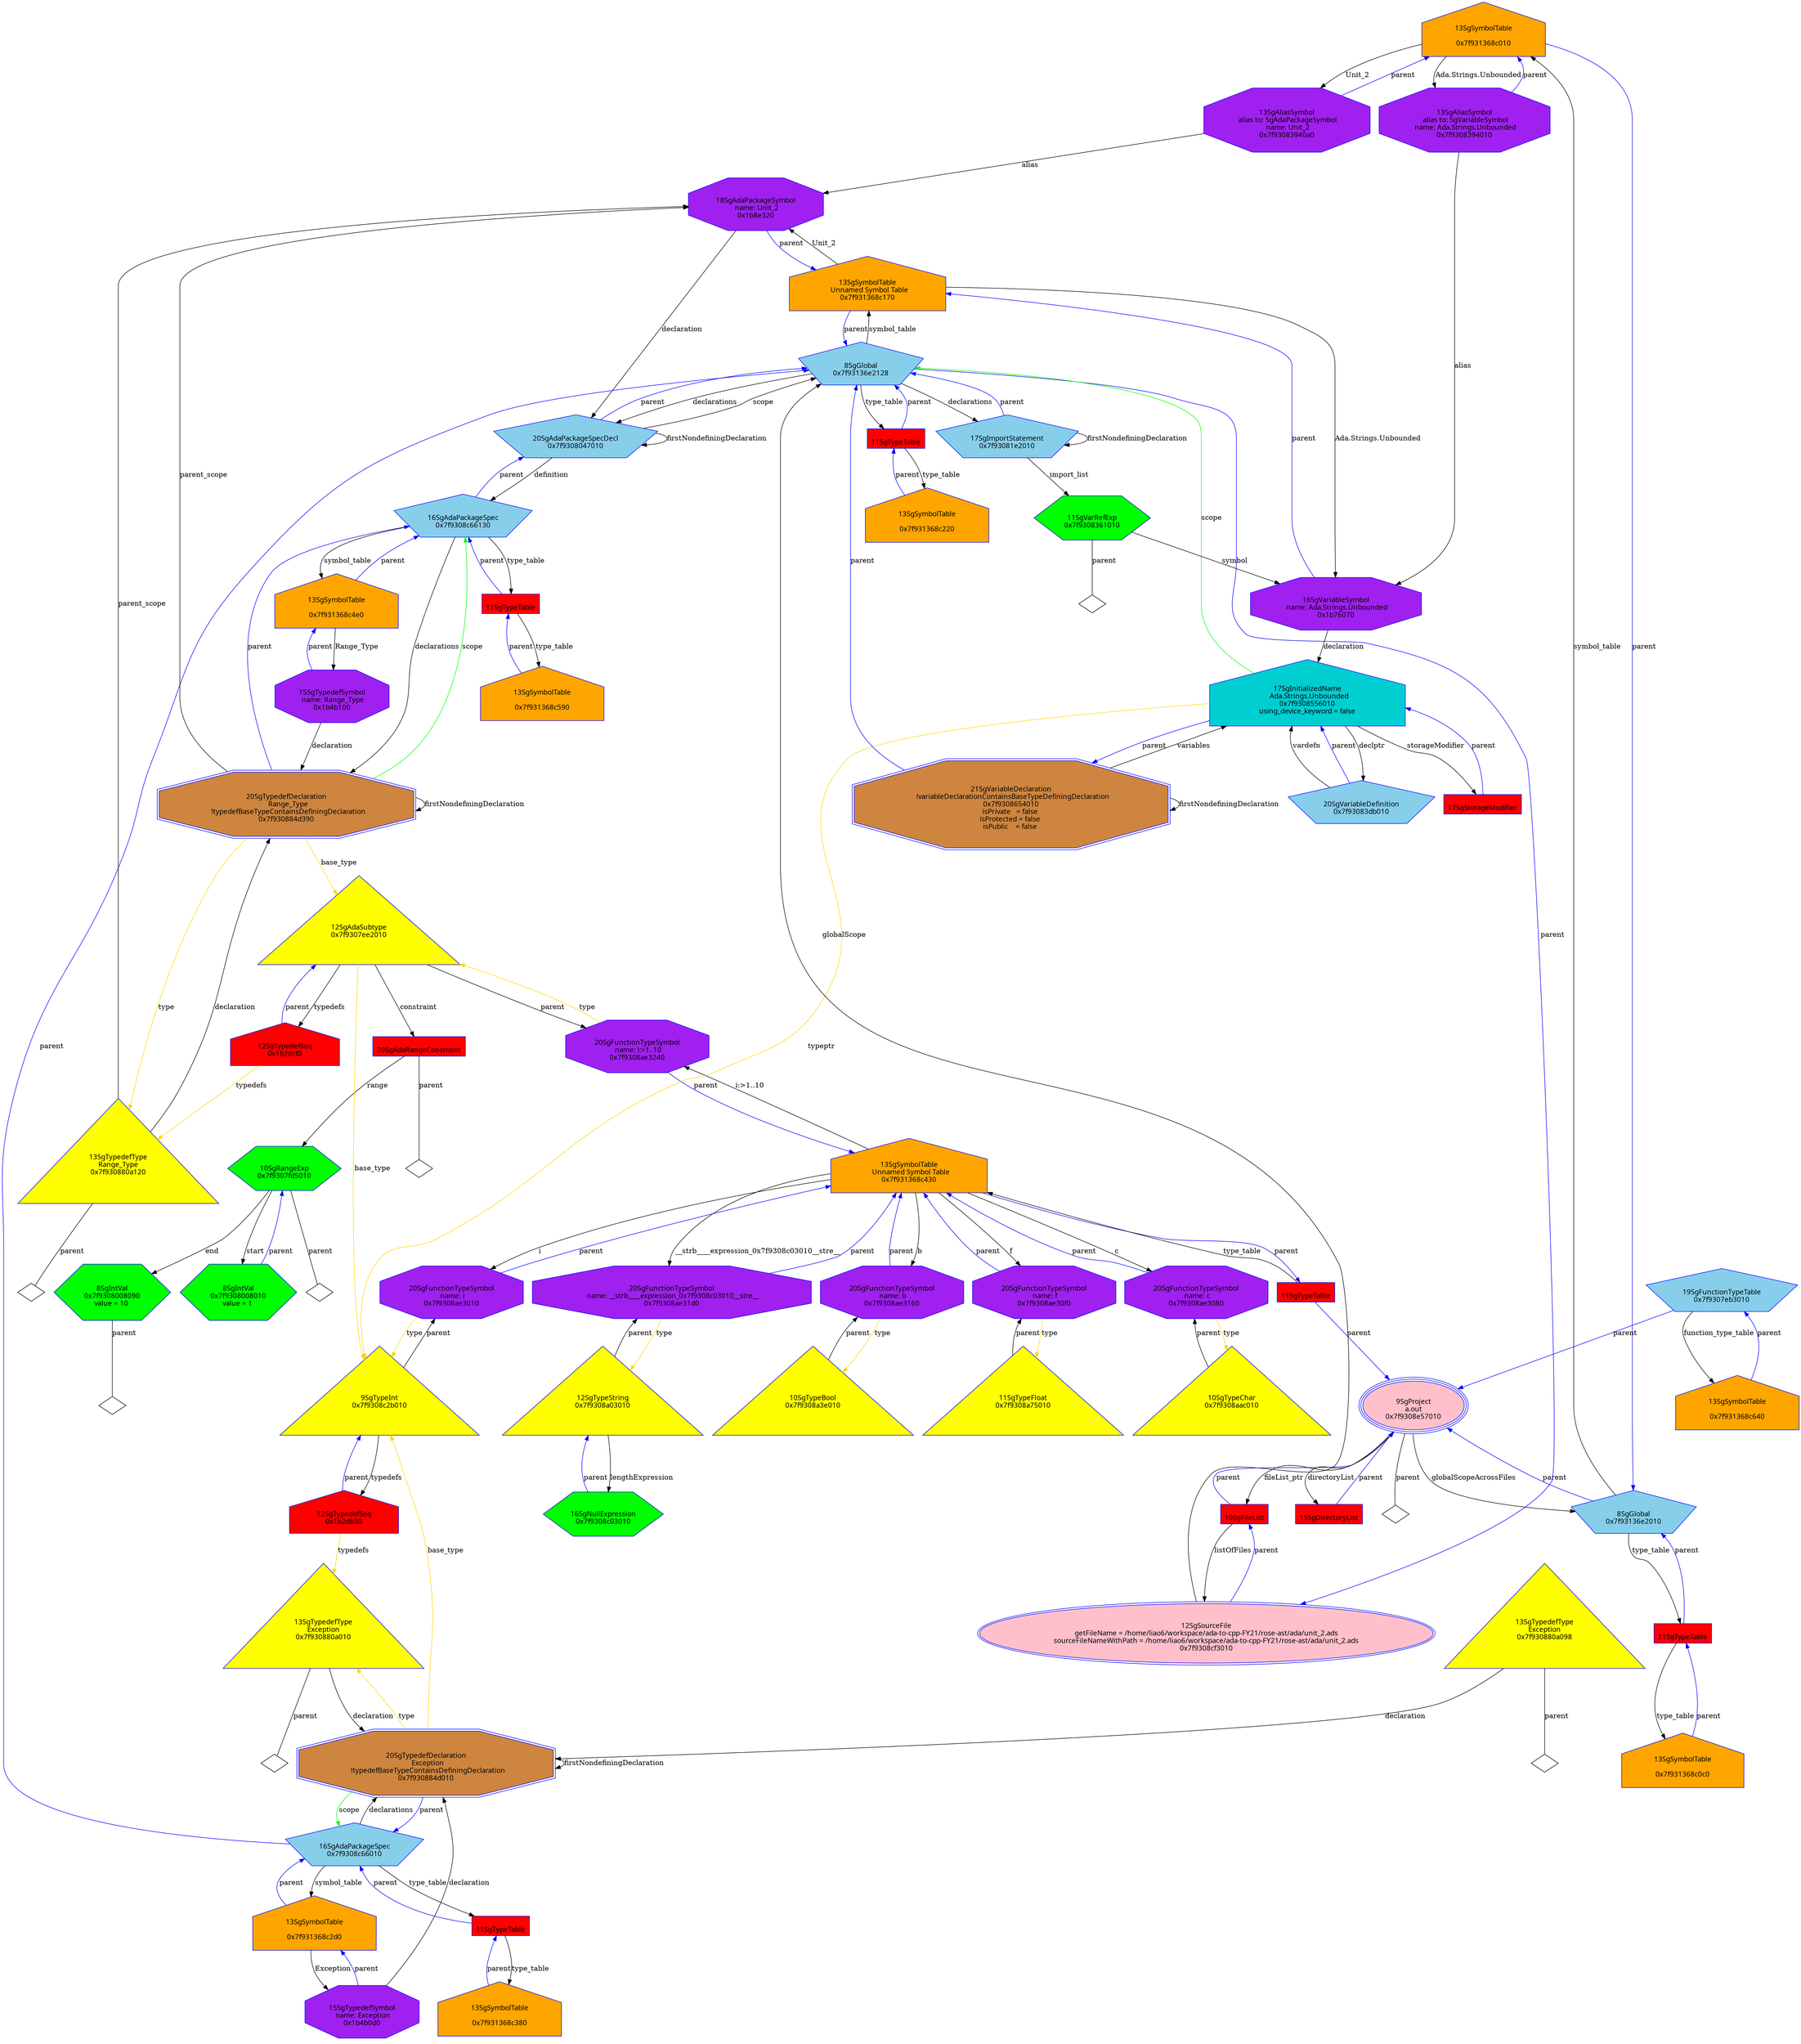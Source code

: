 digraph "Gunit_2.ads.dot" {
"0x7f931368c010"[label="\n13SgSymbolTable\n  \n  0x7f931368c010  " shape=house,regular=0,URL="\N",tooltip="more info at \N",sides=5,peripheries=1,color="blue",fillcolor=orange,fontname="7x13bold",fontcolor=black,style=filled];
"0x7f931368c010" -> "0x7f93083940a0"[label="Unit_2" dir=forward ];
"0x7f931368c010" -> "0x7f9308394010"[label="Ada.Strings.Unbounded" dir=forward ];
"0x7f931368c010" -> "0x7f93136e2010"[label="parent" color="blue" dir=forward ];
"0x7f931368c0c0"[label="\n13SgSymbolTable\n  \n  0x7f931368c0c0  " shape=house,regular=0,URL="\N",tooltip="more info at \N",sides=5,peripheries=1,color="blue",fillcolor=orange,fontname="7x13bold",fontcolor=black,style=filled];
"0x7f931368c0c0" -> "0x1a869c0"[label="parent" color="blue" dir=forward ];
"0x7f931368c170"[label="\n13SgSymbolTable\n  Unnamed Symbol Table\n  0x7f931368c170  " shape=house,regular=0,URL="\N",tooltip="more info at \N",sides=5,peripheries=1,color="blue",fillcolor=orange,fontname="7x13bold",fontcolor=black,style=filled];
"0x7f931368c170" -> "0x1b8e320"[label="Unit_2" dir=forward ];
"0x7f931368c170" -> "0x1b76070"[label="Ada.Strings.Unbounded" dir=forward ];
"0x7f931368c170" -> "0x7f93136e2128"[label="parent" color="blue" dir=forward ];
"0x7f931368c220"[label="\n13SgSymbolTable\n  \n  0x7f931368c220  " shape=house,regular=0,URL="\N",tooltip="more info at \N",sides=5,peripheries=1,color="blue",fillcolor=orange,fontname="7x13bold",fontcolor=black,style=filled];
"0x7f931368c220" -> "0x1a869e8"[label="parent" color="blue" dir=forward ];
"0x7f931368c2d0"[label="\n13SgSymbolTable\n  \n  0x7f931368c2d0  " shape=house,regular=0,URL="\N",tooltip="more info at \N",sides=5,peripheries=1,color="blue",fillcolor=orange,fontname="7x13bold",fontcolor=black,style=filled];
"0x7f931368c2d0" -> "0x1b4b0d0"[label="Exception" dir=forward ];
"0x7f931368c2d0" -> "0x7f9308c66010"[label="parent" color="blue" dir=forward ];
"0x7f931368c380"[label="\n13SgSymbolTable\n  \n  0x7f931368c380  " shape=house,regular=0,URL="\N",tooltip="more info at \N",sides=5,peripheries=1,color="blue",fillcolor=orange,fontname="7x13bold",fontcolor=black,style=filled];
"0x7f931368c380" -> "0x1a86a10"[label="parent" color="blue" dir=forward ];
"0x7f931368c430"[label="\n13SgSymbolTable\n  Unnamed Symbol Table\n  0x7f931368c430  " shape=house,regular=0,URL="\N",tooltip="more info at \N",sides=5,peripheries=1,color="blue",fillcolor=orange,fontname="7x13bold",fontcolor=black,style=filled];
"0x7f931368c430" -> "0x7f9308ae3240"[label="i:>1..10" dir=forward ];
"0x7f931368c430" -> "0x7f9308ae31d0"[label="__strb____expression_0x7f9308c03010__stre__" dir=forward ];
"0x7f931368c430" -> "0x7f9308ae3160"[label="b" dir=forward ];
"0x7f931368c430" -> "0x7f9308ae30f0"[label="f" dir=forward ];
"0x7f931368c430" -> "0x7f9308ae3080"[label="c" dir=forward ];
"0x7f931368c430" -> "0x7f9308ae3010"[label="i" dir=forward ];
"0x7f931368c430" -> "0x1a86a38"[label="parent" color="blue" dir=forward ];
"0x7f931368c4e0"[label="\n13SgSymbolTable\n  \n  0x7f931368c4e0  " shape=house,regular=0,URL="\N",tooltip="more info at \N",sides=5,peripheries=1,color="blue",fillcolor=orange,fontname="7x13bold",fontcolor=black,style=filled];
"0x7f931368c4e0" -> "0x1b4b100"[label="Range_Type" dir=forward ];
"0x7f931368c4e0" -> "0x7f9308c66130"[label="parent" color="blue" dir=forward ];
"0x7f931368c590"[label="\n13SgSymbolTable\n  \n  0x7f931368c590  " shape=house,regular=0,URL="\N",tooltip="more info at \N",sides=5,peripheries=1,color="blue",fillcolor=orange,fontname="7x13bold",fontcolor=black,style=filled];
"0x7f931368c590" -> "0x1a86a60"[label="parent" color="blue" dir=forward ];
"0x7f931368c640"[label="\n13SgSymbolTable\n  \n  0x7f931368c640  " shape=house,regular=0,URL="\N",tooltip="more info at \N",sides=5,peripheries=1,color="blue",fillcolor=orange,fontname="7x13bold",fontcolor=black,style=filled];
"0x7f931368c640" -> "0x7f9307eb3010"[label="parent" color="blue" dir=forward ];
"0x1b627e0"[label="\n17SgStorageModifier" shape=polygon,regular=0,URL="\N",tooltip="more info at \N",sides=4,peripheries=1,color="blue",fillcolor=red,fontname="7x13bold",fontcolor=black,style=filled];
"0x1b627e0" -> "0x7f9308556010"[label="parent" color="blue" dir=forward ];
"0x1ba5a30"[label="\n20SgAdaRangeConstraint" shape=polygon,regular=0,URL="\N",tooltip="more info at \N",sides=4,peripheries=1,color="blue",fillcolor=red,fontname="7x13bold",fontcolor=black,style=filled];
"0x1ba5a30" -> "0x7f9307fd5010"[label="range" dir=forward ];
"0x1ba5a30" -> "0x1ba5a30__parent__null"[label="parent" dir=none ];
"0x1ba5a30__parent__null"[label="" shape=diamond ];
"0x7f9308cf3010"[label="\n12SgSourceFile\n  getFileName = /home/liao6/workspace/ada-to-cpp-FY21/rose-ast/ada/unit_2.ads  \n  sourceFileNameWithPath = /home/liao6/workspace/ada-to-cpp-FY21/rose-ast/ada/unit_2.ads  \n  0x7f9308cf3010  " shape=ellipse,regular=0,URL="\N",tooltip="more info at \N",sides=5,peripheries=2,color="blue",fillcolor=pink,fontname="7x13bold",fontcolor=black,style=filled];
"0x7f9308cf3010" -> "0x7f93136e2128"[label="globalScope" dir=forward ];
"0x7f9308cf3010" -> "0x1a4bf60"[label="parent" color="blue" dir=forward ];
"0x1a4bf60"[label="\n10SgFileList" shape=polygon,regular=0,URL="\N",tooltip="more info at \N",sides=4,peripheries=1,color="blue",fillcolor=red,fontname="7x13bold",fontcolor=black,style=filled];
"0x1a4bf60" -> "0x7f9308cf3010"[label="listOfFiles" dir=forward ];
"0x1a4bf60" -> "0x7f9308e57010"[label="parent" color="blue" dir=forward ];
"0x1a6b370"[label="\n15SgDirectoryList" shape=polygon,regular=0,URL="\N",tooltip="more info at \N",sides=4,peripheries=1,color="blue",fillcolor=red,fontname="7x13bold",fontcolor=black,style=filled];
"0x1a6b370" -> "0x7f9308e57010"[label="parent" color="blue" dir=forward ];
"0x7f9308e57010"[label="\n9SgProject\n  a.out  \n  0x7f9308e57010  " shape=ellipse,regular=0,URL="\N",tooltip="more info at \N",sides=5,peripheries=3,color="blue",fillcolor=pink,fontname="7x13bold",fontcolor=black,style=filled];
"0x7f9308e57010" -> "0x1a4bf60"[label="fileList_ptr" dir=forward ];
"0x7f9308e57010" -> "0x1a6b370"[label="directoryList" dir=forward ];
"0x7f9308e57010" -> "0x7f93136e2010"[label="globalScopeAcrossFiles" dir=forward ];
"0x7f9308e57010" -> "0x7f9308e57010__parent__null"[label="parent" dir=none ];
"0x7f9308e57010__parent__null"[label="" shape=diamond ];
"0x1b2db30"[label="\n12SgTypedefSeq\n  0x1b2db30  " shape=house,regular=0,URL="\N",tooltip="more info at \N",sides=5,peripheries=1,color="blue",fillcolor=red,fontname="7x13bold",fontcolor=black,style=filled];
"0x1b2db30" -> "0x7f930880a010"[label="typedefs" color="gold1" dir=forward ];
"0x1b2db30" -> "0x7f9308c2b010"[label="parent" color="blue" dir=forward ];
"0x1b2dcf0"[label="\n12SgTypedefSeq\n  0x1b2dcf0  " shape=house,regular=0,URL="\N",tooltip="more info at \N",sides=5,peripheries=1,color="blue",fillcolor=red,fontname="7x13bold",fontcolor=black,style=filled];
"0x1b2dcf0" -> "0x7f930880a120"[label="typedefs" color="gold1" dir=forward ];
"0x1b2dcf0" -> "0x7f9307ee2010"[label="parent" color="blue" dir=forward ];
"0x1a869c0"[label="\n11SgTypeTable" shape=polygon,regular=0,URL="\N",tooltip="more info at \N",sides=4,peripheries=1,color="blue",fillcolor=red,fontname="7x13bold",fontcolor=black,style=filled];
"0x1a869c0" -> "0x7f931368c0c0"[label="type_table" dir=forward ];
"0x1a869c0" -> "0x7f93136e2010"[label="parent" color="blue" dir=forward ];
"0x1a869e8"[label="\n11SgTypeTable" shape=polygon,regular=0,URL="\N",tooltip="more info at \N",sides=4,peripheries=1,color="blue",fillcolor=red,fontname="7x13bold",fontcolor=black,style=filled];
"0x1a869e8" -> "0x7f931368c220"[label="type_table" dir=forward ];
"0x1a869e8" -> "0x7f93136e2128"[label="parent" color="blue" dir=forward ];
"0x1a86a10"[label="\n11SgTypeTable" shape=polygon,regular=0,URL="\N",tooltip="more info at \N",sides=4,peripheries=1,color="blue",fillcolor=red,fontname="7x13bold",fontcolor=black,style=filled];
"0x1a86a10" -> "0x7f931368c380"[label="type_table" dir=forward ];
"0x1a86a10" -> "0x7f9308c66010"[label="parent" color="blue" dir=forward ];
"0x1a86a38"[label="\n11SgTypeTable" shape=polygon,regular=0,URL="\N",tooltip="more info at \N",sides=4,peripheries=1,color="blue",fillcolor=red,fontname="7x13bold",fontcolor=black,style=filled];
"0x1a86a38" -> "0x7f931368c430"[label="type_table" dir=forward ];
"0x1a86a38" -> "0x7f9308e57010"[label="parent" color="blue" dir=forward ];
"0x1a86a60"[label="\n11SgTypeTable" shape=polygon,regular=0,URL="\N",tooltip="more info at \N",sides=4,peripheries=1,color="blue",fillcolor=red,fontname="7x13bold",fontcolor=black,style=filled];
"0x1a86a60" -> "0x7f931368c590"[label="type_table" dir=forward ];
"0x1a86a60" -> "0x7f9308c66130"[label="parent" color="blue" dir=forward ];
"0x7f9308aac010"[label="\n10SgTypeChar\n  0x7f9308aac010  \n   \n   " shape=polygon,regular=0,URL="\N",tooltip="more info at \N",sides=3,peripheries=1,color="blue",fillcolor=yellow,fontname="7x13bold",fontcolor=black,style=filled];
"0x7f9308aac010" -> "0x7f9308ae3080"[label="parent" dir=forward ];
"0x7f9308c2b010"[label="\n9SgTypeInt\n  0x7f9308c2b010  \n   \n   " shape=polygon,regular=0,URL="\N",tooltip="more info at \N",sides=3,peripheries=1,color="blue",fillcolor=yellow,fontname="7x13bold",fontcolor=black,style=filled];
"0x7f9308c2b010" -> "0x1b2db30"[label="typedefs" dir=forward ];
"0x7f9308c2b010" -> "0x7f9308ae3010"[label="parent" dir=forward ];
"0x7f9308a75010"[label="\n11SgTypeFloat\n  0x7f9308a75010  \n   \n   " shape=polygon,regular=0,URL="\N",tooltip="more info at \N",sides=3,peripheries=1,color="blue",fillcolor=yellow,fontname="7x13bold",fontcolor=black,style=filled];
"0x7f9308a75010" -> "0x7f9308ae30f0"[label="parent" dir=forward ];
"0x7f9308a03010"[label="\n12SgTypeString\n  0x7f9308a03010  \n   \n   " shape=polygon,regular=0,URL="\N",tooltip="more info at \N",sides=3,peripheries=1,color="blue",fillcolor=yellow,fontname="7x13bold",fontcolor=black,style=filled];
"0x7f9308a03010" -> "0x7f9308c03010"[label="lengthExpression" dir=forward ];
"0x7f9308a03010" -> "0x7f9308ae31d0"[label="parent" dir=forward ];
"0x7f9308a3e010"[label="\n10SgTypeBool\n  0x7f9308a3e010  \n   \n   " shape=polygon,regular=0,URL="\N",tooltip="more info at \N",sides=3,peripheries=1,color="blue",fillcolor=yellow,fontname="7x13bold",fontcolor=black,style=filled];
"0x7f9308a3e010" -> "0x7f9308ae3160"[label="parent" dir=forward ];
"0x7f930880a010"[label="\n13SgTypedefType\nException\n  0x7f930880a010  \n   \n   " shape=polygon,regular=0,URL="\N",tooltip="more info at \N",sides=3,peripheries=1,color="blue",fillcolor=yellow,fontname="7x13bold",fontcolor=black,style=filled];
"0x7f930880a010" -> "0x7f930884d010"[label="declaration" dir=forward ];
"0x7f930880a010" -> "0x7f930880a010__parent__null"[label="parent" dir=none ];
"0x7f930880a010__parent__null"[label="" shape=diamond ];
"0x7f930880a098"[label="\n13SgTypedefType\nException\n  0x7f930880a098  \n   \n   " shape=polygon,regular=0,URL="\N",tooltip="more info at \N",sides=3,peripheries=1,color="blue",fillcolor=yellow,fontname="7x13bold",fontcolor=black,style=filled];
"0x7f930880a098" -> "0x7f930884d010"[label="declaration" dir=forward ];
"0x7f930880a098" -> "0x7f930880a098__parent__null"[label="parent" dir=none ];
"0x7f930880a098__parent__null"[label="" shape=diamond ];
"0x7f930880a120"[label="\n13SgTypedefType\nRange_Type\n  0x7f930880a120  \n   \n   " shape=polygon,regular=0,URL="\N",tooltip="more info at \N",sides=3,peripheries=1,color="blue",fillcolor=yellow,fontname="7x13bold",fontcolor=black,style=filled];
"0x7f930880a120" -> "0x1b8e320"[label="parent_scope" dir=forward ];
"0x7f930880a120" -> "0x7f930884d390"[label="declaration" dir=forward ];
"0x7f930880a120" -> "0x7f930880a120__parent__null"[label="parent" dir=none ];
"0x7f930880a120__parent__null"[label="" shape=diamond ];
"0x7f9307ee2010"[label="\n12SgAdaSubtype\n  0x7f9307ee2010  \n   \n   " shape=polygon,regular=0,URL="\N",tooltip="more info at \N",sides=3,peripheries=1,color="blue",fillcolor=yellow,fontname="7x13bold",fontcolor=black,style=filled];
"0x7f9307ee2010" -> "0x7f9308c2b010"[label="base_type" color="gold1" dir=forward ];
"0x7f9307ee2010" -> "0x1ba5a30"[label="constraint" dir=forward ];
"0x7f9307ee2010" -> "0x1b2dcf0"[label="typedefs" dir=forward ];
"0x7f9307ee2010" -> "0x7f9308ae3240"[label="parent" dir=forward ];
"0x7f93136e2010"[label="\n8SgGlobal\n  0x7f93136e2010  " shape=polygon,regular=0,URL="\N",tooltip="more info at \N",sides=5,peripheries=1,color="blue",fillcolor=skyblue,fontname="7x13bold",fontcolor=black,style=filled];
"0x7f93136e2010" -> "0x7f931368c010"[label="symbol_table" dir=forward ];
"0x7f93136e2010" -> "0x1a869c0"[label="type_table" dir=forward ];
"0x7f93136e2010" -> "0x7f9308e57010"[label="parent" color="blue" dir=forward ];
"0x7f93136e2128"[label="\n8SgGlobal\n  0x7f93136e2128  " shape=polygon,regular=0,URL="\N",tooltip="more info at \N",sides=5,peripheries=1,color="blue",fillcolor=skyblue,fontname="7x13bold",fontcolor=black,style=filled];
"0x7f93136e2128" -> "0x7f93081e2010"[label="declarations" dir=forward ];
"0x7f93136e2128" -> "0x7f9308047010"[label="declarations" dir=forward ];
"0x7f93136e2128" -> "0x7f931368c170"[label="symbol_table" dir=forward ];
"0x7f93136e2128" -> "0x1a869e8"[label="type_table" dir=forward ];
"0x7f93136e2128" -> "0x7f9308cf3010"[label="parent" color="blue" dir=forward ];
"0x7f93083db010"[label="\n20SgVariableDefinition\n  0x7f93083db010  " shape=polygon,regular=0,URL="\N",tooltip="more info at \N",sides=5,peripheries=1,color="blue",fillcolor=skyblue,fontname="7x13bold",fontcolor=black,style=filled];
"0x7f93083db010" -> "0x7f9308556010"[label="vardefn" dir=forward ];
"0x7f93083db010" -> "0x7f9308556010"[label="parent" color="blue" dir=forward ];
"0x7f9307eb3010"[label="\n19SgFunctionTypeTable\n  0x7f9307eb3010  " shape=polygon,regular=0,URL="\N",tooltip="more info at \N",sides=5,peripheries=1,color="blue",fillcolor=skyblue,fontname="7x13bold",fontcolor=black,style=filled];
"0x7f9307eb3010" -> "0x7f931368c640"[label="function_type_table" dir=forward ];
"0x7f9307eb3010" -> "0x7f9308e57010"[label="parent" color="blue" dir=forward ];
"0x7f930884d010"[label="\n20SgTypedefDeclaration\n  Exception\n  !typedefBaseTypeContainsDefiningDeclaration\n  0x7f930884d010  " shape=polygon,regular=0,URL="\N",tooltip="more info at \N",sides=8,peripheries=2,color="blue",fillcolor=peru,fontname="7x13bold",fontcolor=black,style=filled];
"0x7f930884d010" -> "0x7f9308c2b010"[label="base_type" color="gold1" dir=forward ];
"0x7f930884d010" -> "0x7f930880a010"[label="type" color="gold1" dir=forward ];
"0x7f930884d010" -> "0x7f9308c66010"[label="scope" color="green" dir=forward ];
"0x7f930884d010" -> "0x7f930884d010"[label="firstNondefiningDeclaration" dir=forward ];
"0x7f930884d010" -> "0x7f9308c66010"[label="parent" color="blue" dir=forward ];
"0x7f930884d390"[label="\n20SgTypedefDeclaration\n  Range_Type\n  !typedefBaseTypeContainsDefiningDeclaration\n  0x7f930884d390  " shape=polygon,regular=0,URL="\N",tooltip="more info at \N",sides=8,peripheries=2,color="blue",fillcolor=peru,fontname="7x13bold",fontcolor=black,style=filled];
"0x7f930884d390" -> "0x7f9307ee2010"[label="base_type" color="gold1" dir=forward ];
"0x7f930884d390" -> "0x7f930880a120"[label="type" color="gold1" dir=forward ];
"0x7f930884d390" -> "0x1b8e320"[label="parent_scope" dir=forward ];
"0x7f930884d390" -> "0x7f9308c66130"[label="scope" color="green" dir=forward ];
"0x7f930884d390" -> "0x7f930884d390"[label="firstNondefiningDeclaration" dir=forward ];
"0x7f930884d390" -> "0x7f9308c66130"[label="parent" color="blue" dir=forward ];
"0x7f9308654010"[label="\n21SgVariableDeclaration\n  !variableDeclarationContainsBaseTypeDefiningDeclaration\n  0x7f9308654010  \n isPrivate   = false  \n isProtected = false  \n isPublic    = false  " shape=polygon,regular=0,URL="\N",tooltip="more info at \N",sides=8,peripheries=2,color="blue",fillcolor=peru,fontname="7x13bold",fontcolor=black,style=filled];
"0x7f9308654010" -> "0x7f9308556010"[label="variables" dir=forward ];
"0x7f9308654010" -> "0x7f9308654010"[label="firstNondefiningDeclaration" dir=forward ];
"0x7f9308654010" -> "0x7f93136e2128"[label="parent" color="blue" dir=forward ];
"0x7f93081e2010"[label="\n17SgImportStatement\n  0x7f93081e2010  " shape=polygon,regular=0,URL="\N",tooltip="more info at \N",sides=5,peripheries=1,color="blue",fillcolor=skyblue,fontname="7x13bold",fontcolor=black,style=filled];
"0x7f93081e2010" -> "0x7f9308361010"[label="import_list" dir=forward ];
"0x7f93081e2010" -> "0x7f93081e2010"[label="firstNondefiningDeclaration" dir=forward ];
"0x7f93081e2010" -> "0x7f93136e2128"[label="parent" color="blue" dir=forward ];
"0x7f9308c66010"[label="\n16SgAdaPackageSpec\n  0x7f9308c66010  " shape=polygon,regular=0,URL="\N",tooltip="more info at \N",sides=5,peripheries=1,color="blue",fillcolor=skyblue,fontname="7x13bold",fontcolor=black,style=filled];
"0x7f9308c66010" -> "0x7f930884d010"[label="declarations" dir=forward ];
"0x7f9308c66010" -> "0x7f931368c2d0"[label="symbol_table" dir=forward ];
"0x7f9308c66010" -> "0x1a86a10"[label="type_table" dir=forward ];
"0x7f9308c66010" -> "0x7f93136e2128"[label="parent" color="blue" dir=forward ];
"0x7f9308c66130"[label="\n16SgAdaPackageSpec\n  0x7f9308c66130  " shape=polygon,regular=0,URL="\N",tooltip="more info at \N",sides=5,peripheries=1,color="blue",fillcolor=skyblue,fontname="7x13bold",fontcolor=black,style=filled];
"0x7f9308c66130" -> "0x7f930884d390"[label="declarations" dir=forward ];
"0x7f9308c66130" -> "0x7f931368c4e0"[label="symbol_table" dir=forward ];
"0x7f9308c66130" -> "0x1a86a60"[label="type_table" dir=forward ];
"0x7f9308c66130" -> "0x7f9308047010"[label="parent" color="blue" dir=forward ];
"0x7f9308047010"[label="\n20SgAdaPackageSpecDecl\n  0x7f9308047010  " shape=polygon,regular=0,URL="\N",tooltip="more info at \N",sides=5,peripheries=1,color="blue",fillcolor=skyblue,fontname="7x13bold",fontcolor=black,style=filled];
"0x7f9308047010" -> "0x7f9308c66130"[label="definition" dir=forward ];
"0x7f9308047010" -> "0x7f93136e2128"[label="scope" dir=forward ];
"0x7f9308047010" -> "0x7f9308047010"[label="firstNondefiningDeclaration" dir=forward ];
"0x7f9308047010" -> "0x7f93136e2128"[label="parent" color="blue" dir=forward ];
"0x7f9308361010"[label="\n11SgVarRefExp\n  0x7f9308361010  " shape=polygon,regular=0,URL="\N",tooltip="more info at \N",sides=6,peripheries=1,color="blue",fillcolor=green,fontname="7x13bold",fontcolor=black,style=filled];
"0x7f9308361010" -> "0x1b76070"[label="symbol" dir=forward ];
"0x7f9308361010" -> "0x7f9308361010__parent__null"[label="parent" dir=none ];
"0x7f9308361010__parent__null"[label="" shape=diamond ];
"0x7f9308008010"[label="\n8SgIntVal\n  0x7f9308008010  \n value = 1  " shape=polygon,regular=0,URL="\N",tooltip="more info at \N",sides=6,peripheries=1,color="blue",fillcolor=green,fontname="7x13bold",fontcolor=black,style=filled];
"0x7f9308008010" -> "0x7f9307fd5010"[label="parent" color="blue" dir=forward ];
"0x7f9308008090"[label="\n8SgIntVal\n  0x7f9308008090  \n value = 10  " shape=polygon,regular=0,URL="\N",tooltip="more info at \N",sides=6,peripheries=1,color="blue",fillcolor=green,fontname="7x13bold",fontcolor=black,style=filled];
"0x7f9308008090" -> "0x7f9308008090__parent__null"[label="parent" dir=none ];
"0x7f9308008090__parent__null"[label="" shape=diamond ];
"0x7f9308c03010"[label="\n16SgNullExpression\n  0x7f9308c03010  " shape=polygon,regular=0,URL="\N",tooltip="more info at \N",sides=6,peripheries=1,color="blue",fillcolor=green,fontname="7x13bold",fontcolor=black,style=filled];
"0x7f9308c03010" -> "0x7f9308a03010"[label="parent" color="blue" dir=forward ];
"0x7f9307fd5010"[label="\n10SgRangeExp\n  0x7f9307fd5010  " shape=polygon,regular=0,URL="\N",tooltip="more info at \N",sides=6,peripheries=1,color="blue",fillcolor=green,fontname="7x13bold",fontcolor=black,style=filled];
"0x7f9307fd5010" -> "0x7f9308008010"[label="start" dir=forward ];
"0x7f9307fd5010" -> "0x7f9308008090"[label="end" dir=forward ];
"0x7f9307fd5010" -> "0x7f9307fd5010__parent__null"[label="parent" dir=none ];
"0x7f9307fd5010__parent__null"[label="" shape=diamond ];
"0x1b76070"[label="\n16SgVariableSymbol\n name: Ada.Strings.Unbounded\n  0x1b76070  " shape=polygon,regular=0,URL="\N",tooltip="more info at \N",sides=8,peripheries=1,color="blue",fillcolor=purple,fontname="7x13bold",fontcolor=black,style=filled];
"0x1b76070" -> "0x7f9308556010"[label="declaration" dir=forward ];
"0x1b76070" -> "0x7f931368c170"[label="parent" color="blue" dir=forward ];
"0x7f9308ae3010"[label="\n20SgFunctionTypeSymbol\n name: i\n  0x7f9308ae3010  " shape=polygon,regular=0,URL="\N",tooltip="more info at \N",sides=8,peripheries=1,color="blue",fillcolor=purple,fontname="7x13bold",fontcolor=black,style=filled];
"0x7f9308ae3010" -> "0x7f9308c2b010"[label="type" color="gold1" dir=forward ];
"0x7f9308ae3010" -> "0x7f931368c430"[label="parent" color="blue" dir=forward ];
"0x7f9308ae3080"[label="\n20SgFunctionTypeSymbol\n name: c\n  0x7f9308ae3080  " shape=polygon,regular=0,URL="\N",tooltip="more info at \N",sides=8,peripheries=1,color="blue",fillcolor=purple,fontname="7x13bold",fontcolor=black,style=filled];
"0x7f9308ae3080" -> "0x7f9308aac010"[label="type" color="gold1" dir=forward ];
"0x7f9308ae3080" -> "0x7f931368c430"[label="parent" color="blue" dir=forward ];
"0x7f9308ae30f0"[label="\n20SgFunctionTypeSymbol\n name: f\n  0x7f9308ae30f0  " shape=polygon,regular=0,URL="\N",tooltip="more info at \N",sides=8,peripheries=1,color="blue",fillcolor=purple,fontname="7x13bold",fontcolor=black,style=filled];
"0x7f9308ae30f0" -> "0x7f9308a75010"[label="type" color="gold1" dir=forward ];
"0x7f9308ae30f0" -> "0x7f931368c430"[label="parent" color="blue" dir=forward ];
"0x7f9308ae3160"[label="\n20SgFunctionTypeSymbol\n name: b\n  0x7f9308ae3160  " shape=polygon,regular=0,URL="\N",tooltip="more info at \N",sides=8,peripheries=1,color="blue",fillcolor=purple,fontname="7x13bold",fontcolor=black,style=filled];
"0x7f9308ae3160" -> "0x7f9308a3e010"[label="type" color="gold1" dir=forward ];
"0x7f9308ae3160" -> "0x7f931368c430"[label="parent" color="blue" dir=forward ];
"0x7f9308ae31d0"[label="\n20SgFunctionTypeSymbol\n name: __strb____expression_0x7f9308c03010__stre__\n  0x7f9308ae31d0  " shape=polygon,regular=0,URL="\N",tooltip="more info at \N",sides=8,peripheries=1,color="blue",fillcolor=purple,fontname="7x13bold",fontcolor=black,style=filled];
"0x7f9308ae31d0" -> "0x7f9308a03010"[label="type" color="gold1" dir=forward ];
"0x7f9308ae31d0" -> "0x7f931368c430"[label="parent" color="blue" dir=forward ];
"0x7f9308ae3240"[label="\n20SgFunctionTypeSymbol\n name: i:>1..10\n  0x7f9308ae3240  " shape=polygon,regular=0,URL="\N",tooltip="more info at \N",sides=8,peripheries=1,color="blue",fillcolor=purple,fontname="7x13bold",fontcolor=black,style=filled];
"0x7f9308ae3240" -> "0x7f9307ee2010"[label="type" color="gold1" dir=forward ];
"0x7f9308ae3240" -> "0x7f931368c430"[label="parent" color="blue" dir=forward ];
"0x1b4b0d0"[label="\n15SgTypedefSymbol\n name: Exception\n  0x1b4b0d0  " shape=polygon,regular=0,URL="\N",tooltip="more info at \N",sides=8,peripheries=1,color="blue",fillcolor=purple,fontname="7x13bold",fontcolor=black,style=filled];
"0x1b4b0d0" -> "0x7f930884d010"[label="declaration" dir=forward ];
"0x1b4b0d0" -> "0x7f931368c2d0"[label="parent" color="blue" dir=forward ];
"0x1b4b100"[label="\n15SgTypedefSymbol\n name: Range_Type\n  0x1b4b100  " shape=polygon,regular=0,URL="\N",tooltip="more info at \N",sides=8,peripheries=1,color="blue",fillcolor=purple,fontname="7x13bold",fontcolor=black,style=filled];
"0x1b4b100" -> "0x7f930884d390"[label="declaration" dir=forward ];
"0x1b4b100" -> "0x7f931368c4e0"[label="parent" color="blue" dir=forward ];
"0x7f9308394010"[label="\n13SgAliasSymbol\n alias to: SgVariableSymbol\n name: Ada.Strings.Unbounded\n  0x7f9308394010  " shape=polygon,regular=0,URL="\N",tooltip="more info at \N",sides=8,peripheries=1,color="blue",fillcolor=purple,fontname="7x13bold",fontcolor=black,style=filled];
"0x7f9308394010" -> "0x1b76070"[label="alias" dir=forward ];
"0x7f9308394010" -> "0x7f931368c010"[label="parent" color="blue" dir=forward ];
"0x7f93083940a0"[label="\n13SgAliasSymbol\n alias to: SgAdaPackageSymbol\n name: Unit_2\n  0x7f93083940a0  " shape=polygon,regular=0,URL="\N",tooltip="more info at \N",sides=8,peripheries=1,color="blue",fillcolor=purple,fontname="7x13bold",fontcolor=black,style=filled];
"0x7f93083940a0" -> "0x1b8e320"[label="alias" dir=forward ];
"0x7f93083940a0" -> "0x7f931368c010"[label="parent" color="blue" dir=forward ];
"0x1b8e320"[label="\n18SgAdaPackageSymbol\n name: Unit_2\n  0x1b8e320  " shape=polygon,regular=0,URL="\N",tooltip="more info at \N",sides=8,peripheries=1,color="blue",fillcolor=purple,fontname="7x13bold",fontcolor=black,style=filled];
"0x1b8e320" -> "0x7f9308047010"[label="declaration" dir=forward ];
"0x1b8e320" -> "0x7f931368c170"[label="parent" color="blue" dir=forward ];
"0x7f9308556010"[label="\n17SgInitializedName\n  Ada.Strings.Unbounded\n  0x7f9308556010  \n  using_device_keyword = false  " shape=house,regular=0,URL="\N",tooltip="more info at \N",sides=5,peripheries=1,color="blue",fillcolor=darkturquoise,fontname="7x13bold",fontcolor=black,style=filled];
"0x7f9308556010" -> "0x7f9308c2b010"[label="typeptr" color="gold1" dir=forward ];
"0x7f9308556010" -> "0x7f93083db010"[label="declptr" dir=forward ];
"0x7f9308556010" -> "0x1b627e0"[label="storageModifier" dir=forward ];
"0x7f9308556010" -> "0x7f93136e2128"[label="scope" color="green" dir=forward ];
"0x7f9308556010" -> "0x7f9308654010"[label="parent" color="blue" dir=forward ];
}
